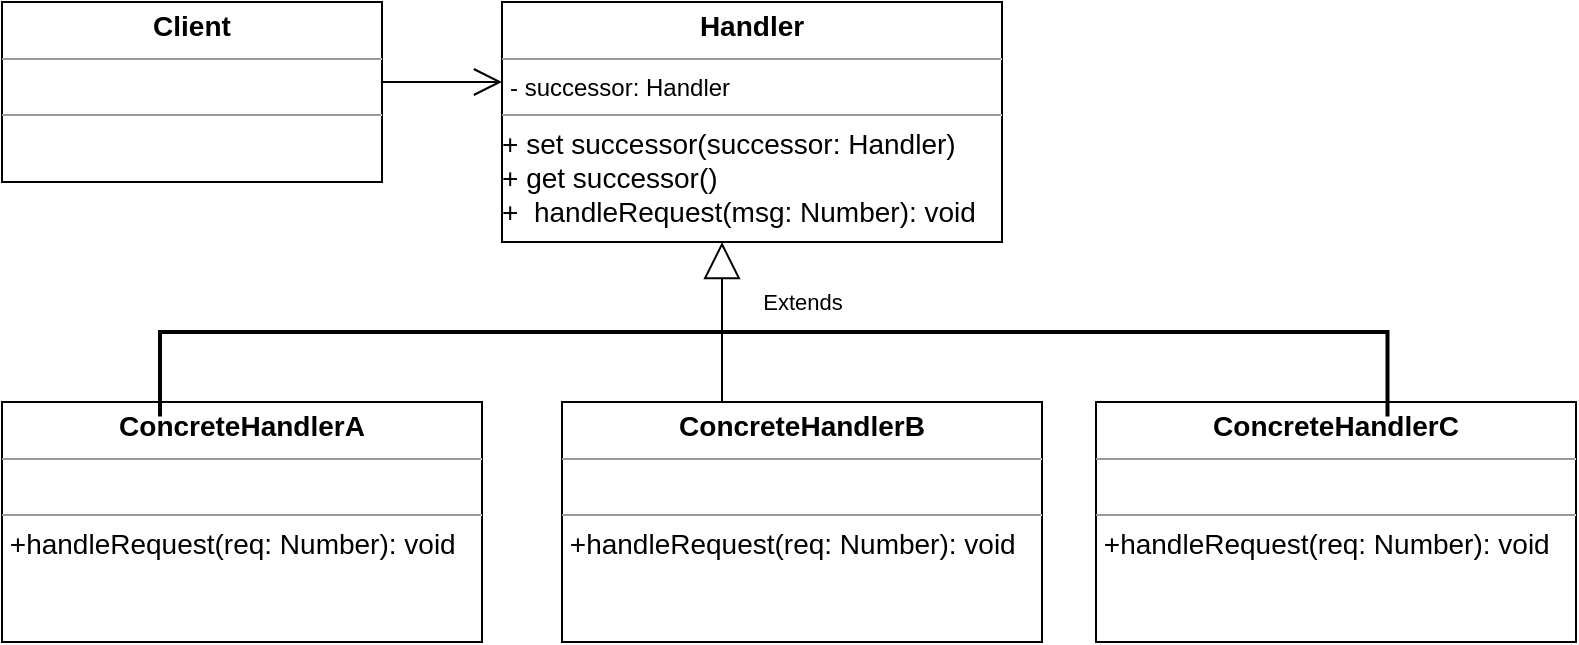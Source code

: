 <mxfile>
    <diagram id="Vkf1kccMHPyQg5MPIpvl" name="Page-1">
        <mxGraphModel dx="820" dy="500" grid="1" gridSize="10" guides="1" tooltips="1" connect="1" arrows="1" fold="1" page="1" pageScale="1" pageWidth="827" pageHeight="1169" math="0" shadow="0">
            <root>
                <mxCell id="0"/>
                <mxCell id="1" parent="0"/>
                <mxCell id="2" value="&lt;p style=&quot;margin: 4px 0px 0px ; text-align: center ; font-size: 14px&quot;&gt;&lt;b&gt;&lt;font style=&quot;font-size: 14px&quot;&gt;Handler&lt;/font&gt;&lt;/b&gt;&lt;/p&gt;&lt;hr size=&quot;1&quot; style=&quot;font-size: 14px&quot;&gt;&lt;p style=&quot;margin: 0px ; margin-left: 4px&quot;&gt;-&amp;nbsp;successor: Handler&lt;/p&gt;&lt;hr size=&quot;1&quot;&gt;&lt;p style=&quot;margin: 0px ; margin-left: 4px&quot;&gt;&lt;/p&gt;&lt;span style=&quot;font-size: 14px&quot;&gt;+ set successor(successor: Handler)&lt;/span&gt;&lt;br&gt;&lt;span style=&quot;font-size: 14px&quot;&gt;+&amp;nbsp;&lt;/span&gt;&lt;span style=&quot;font-size: 14px&quot;&gt;get successor()&lt;br&gt;&lt;/span&gt;&lt;span style=&quot;font-size: 14px&quot;&gt;+&amp;nbsp;&amp;nbsp;handleRequest(msg: Number): void&amp;nbsp;&lt;/span&gt;" style="verticalAlign=top;align=left;overflow=fill;fontSize=12;fontFamily=Helvetica;html=1;" parent="1" vertex="1">
                    <mxGeometry x="290" y="40" width="250" height="120" as="geometry"/>
                </mxCell>
                <mxCell id="3" value="&lt;p style=&quot;margin: 4px 0px 0px ; text-align: center&quot;&gt;&lt;span style=&quot;font-size: 14px&quot;&gt;&lt;b&gt;ConcreteHandlerA&lt;/b&gt;&lt;/span&gt;&lt;br&gt;&lt;/p&gt;&lt;hr size=&quot;1&quot; style=&quot;font-size: 14px&quot;&gt;&lt;p style=&quot;margin: 0px ; margin-left: 4px&quot;&gt;&lt;br&gt;&lt;/p&gt;&lt;hr size=&quot;1&quot;&gt;&lt;p style=&quot;margin: 0px ; margin-left: 4px&quot;&gt;&lt;/p&gt;&lt;span style=&quot;font-size: 14px&quot;&gt;&amp;nbsp;+handleRequest(req: Number): void&amp;nbsp;&lt;/span&gt;" style="verticalAlign=top;align=left;overflow=fill;fontSize=12;fontFamily=Helvetica;html=1;" parent="1" vertex="1">
                    <mxGeometry x="40" y="240" width="240" height="120" as="geometry"/>
                </mxCell>
                <mxCell id="10" value="&lt;p style=&quot;margin: 4px 0px 0px ; text-align: center ; font-size: 14px&quot;&gt;&lt;b&gt;Client&lt;/b&gt;&lt;/p&gt;&lt;hr size=&quot;1&quot; style=&quot;font-size: 14px&quot;&gt;&lt;p style=&quot;margin: 0px ; margin-left: 4px&quot;&gt;&lt;br&gt;&lt;/p&gt;&lt;hr size=&quot;1&quot;&gt;&lt;p style=&quot;margin: 0px ; margin-left: 4px&quot;&gt;&lt;br&gt;&lt;/p&gt;" style="verticalAlign=top;align=left;overflow=fill;fontSize=12;fontFamily=Helvetica;html=1;" parent="1" vertex="1">
                    <mxGeometry x="40" y="40" width="190" height="90" as="geometry"/>
                </mxCell>
                <mxCell id="11" value="" style="endArrow=open;endFill=1;endSize=12;html=1;" parent="1" edge="1">
                    <mxGeometry width="160" relative="1" as="geometry">
                        <mxPoint x="230" y="80" as="sourcePoint"/>
                        <mxPoint x="290" y="80" as="targetPoint"/>
                    </mxGeometry>
                </mxCell>
                <mxCell id="12" value="&lt;p style=&quot;margin: 4px 0px 0px ; text-align: center&quot;&gt;&lt;span style=&quot;font-size: 14px&quot;&gt;&lt;b&gt;ConcreteHandlerB&lt;/b&gt;&lt;/span&gt;&lt;br&gt;&lt;/p&gt;&lt;hr size=&quot;1&quot; style=&quot;font-size: 14px&quot;&gt;&lt;p style=&quot;margin: 0px ; margin-left: 4px&quot;&gt;&lt;br&gt;&lt;/p&gt;&lt;hr size=&quot;1&quot;&gt;&lt;p style=&quot;margin: 0px ; margin-left: 4px&quot;&gt;&lt;/p&gt;&lt;span style=&quot;font-size: 14px&quot;&gt;&amp;nbsp;+handleRequest(req: Number): void&amp;nbsp;&lt;/span&gt;" style="verticalAlign=top;align=left;overflow=fill;fontSize=12;fontFamily=Helvetica;html=1;" vertex="1" parent="1">
                    <mxGeometry x="320" y="240" width="240" height="120" as="geometry"/>
                </mxCell>
                <mxCell id="13" value="&lt;p style=&quot;margin: 4px 0px 0px ; text-align: center&quot;&gt;&lt;span style=&quot;font-size: 14px&quot;&gt;&lt;b&gt;ConcreteHandlerC&lt;/b&gt;&lt;/span&gt;&lt;br&gt;&lt;/p&gt;&lt;hr size=&quot;1&quot; style=&quot;font-size: 14px&quot;&gt;&lt;p style=&quot;margin: 0px ; margin-left: 4px&quot;&gt;&lt;br&gt;&lt;/p&gt;&lt;hr size=&quot;1&quot;&gt;&lt;p style=&quot;margin: 0px ; margin-left: 4px&quot;&gt;&lt;/p&gt;&lt;span style=&quot;font-size: 14px&quot;&gt;&amp;nbsp;+handleRequest(req: Number): void&amp;nbsp;&lt;/span&gt;" style="verticalAlign=top;align=left;overflow=fill;fontSize=12;fontFamily=Helvetica;html=1;" vertex="1" parent="1">
                    <mxGeometry x="587" y="240" width="240" height="120" as="geometry"/>
                </mxCell>
                <mxCell id="14" value="" style="strokeWidth=2;html=1;shape=mxgraph.flowchart.annotation_1;align=left;pointerEvents=1;rotation=90;" vertex="1" parent="1">
                    <mxGeometry x="404.75" y="-80.75" width="42.25" height="613.75" as="geometry"/>
                </mxCell>
                <mxCell id="16" value="Extends" style="endArrow=block;endSize=16;endFill=0;html=1;entryX=0.44;entryY=1;entryDx=0;entryDy=0;entryPerimeter=0;" edge="1" parent="1" target="2">
                    <mxGeometry x="0.25" y="-40" width="160" relative="1" as="geometry">
                        <mxPoint x="400" y="240" as="sourcePoint"/>
                        <mxPoint x="505.88" y="225.63" as="targetPoint"/>
                        <mxPoint as="offset"/>
                    </mxGeometry>
                </mxCell>
            </root>
        </mxGraphModel>
    </diagram>
</mxfile>